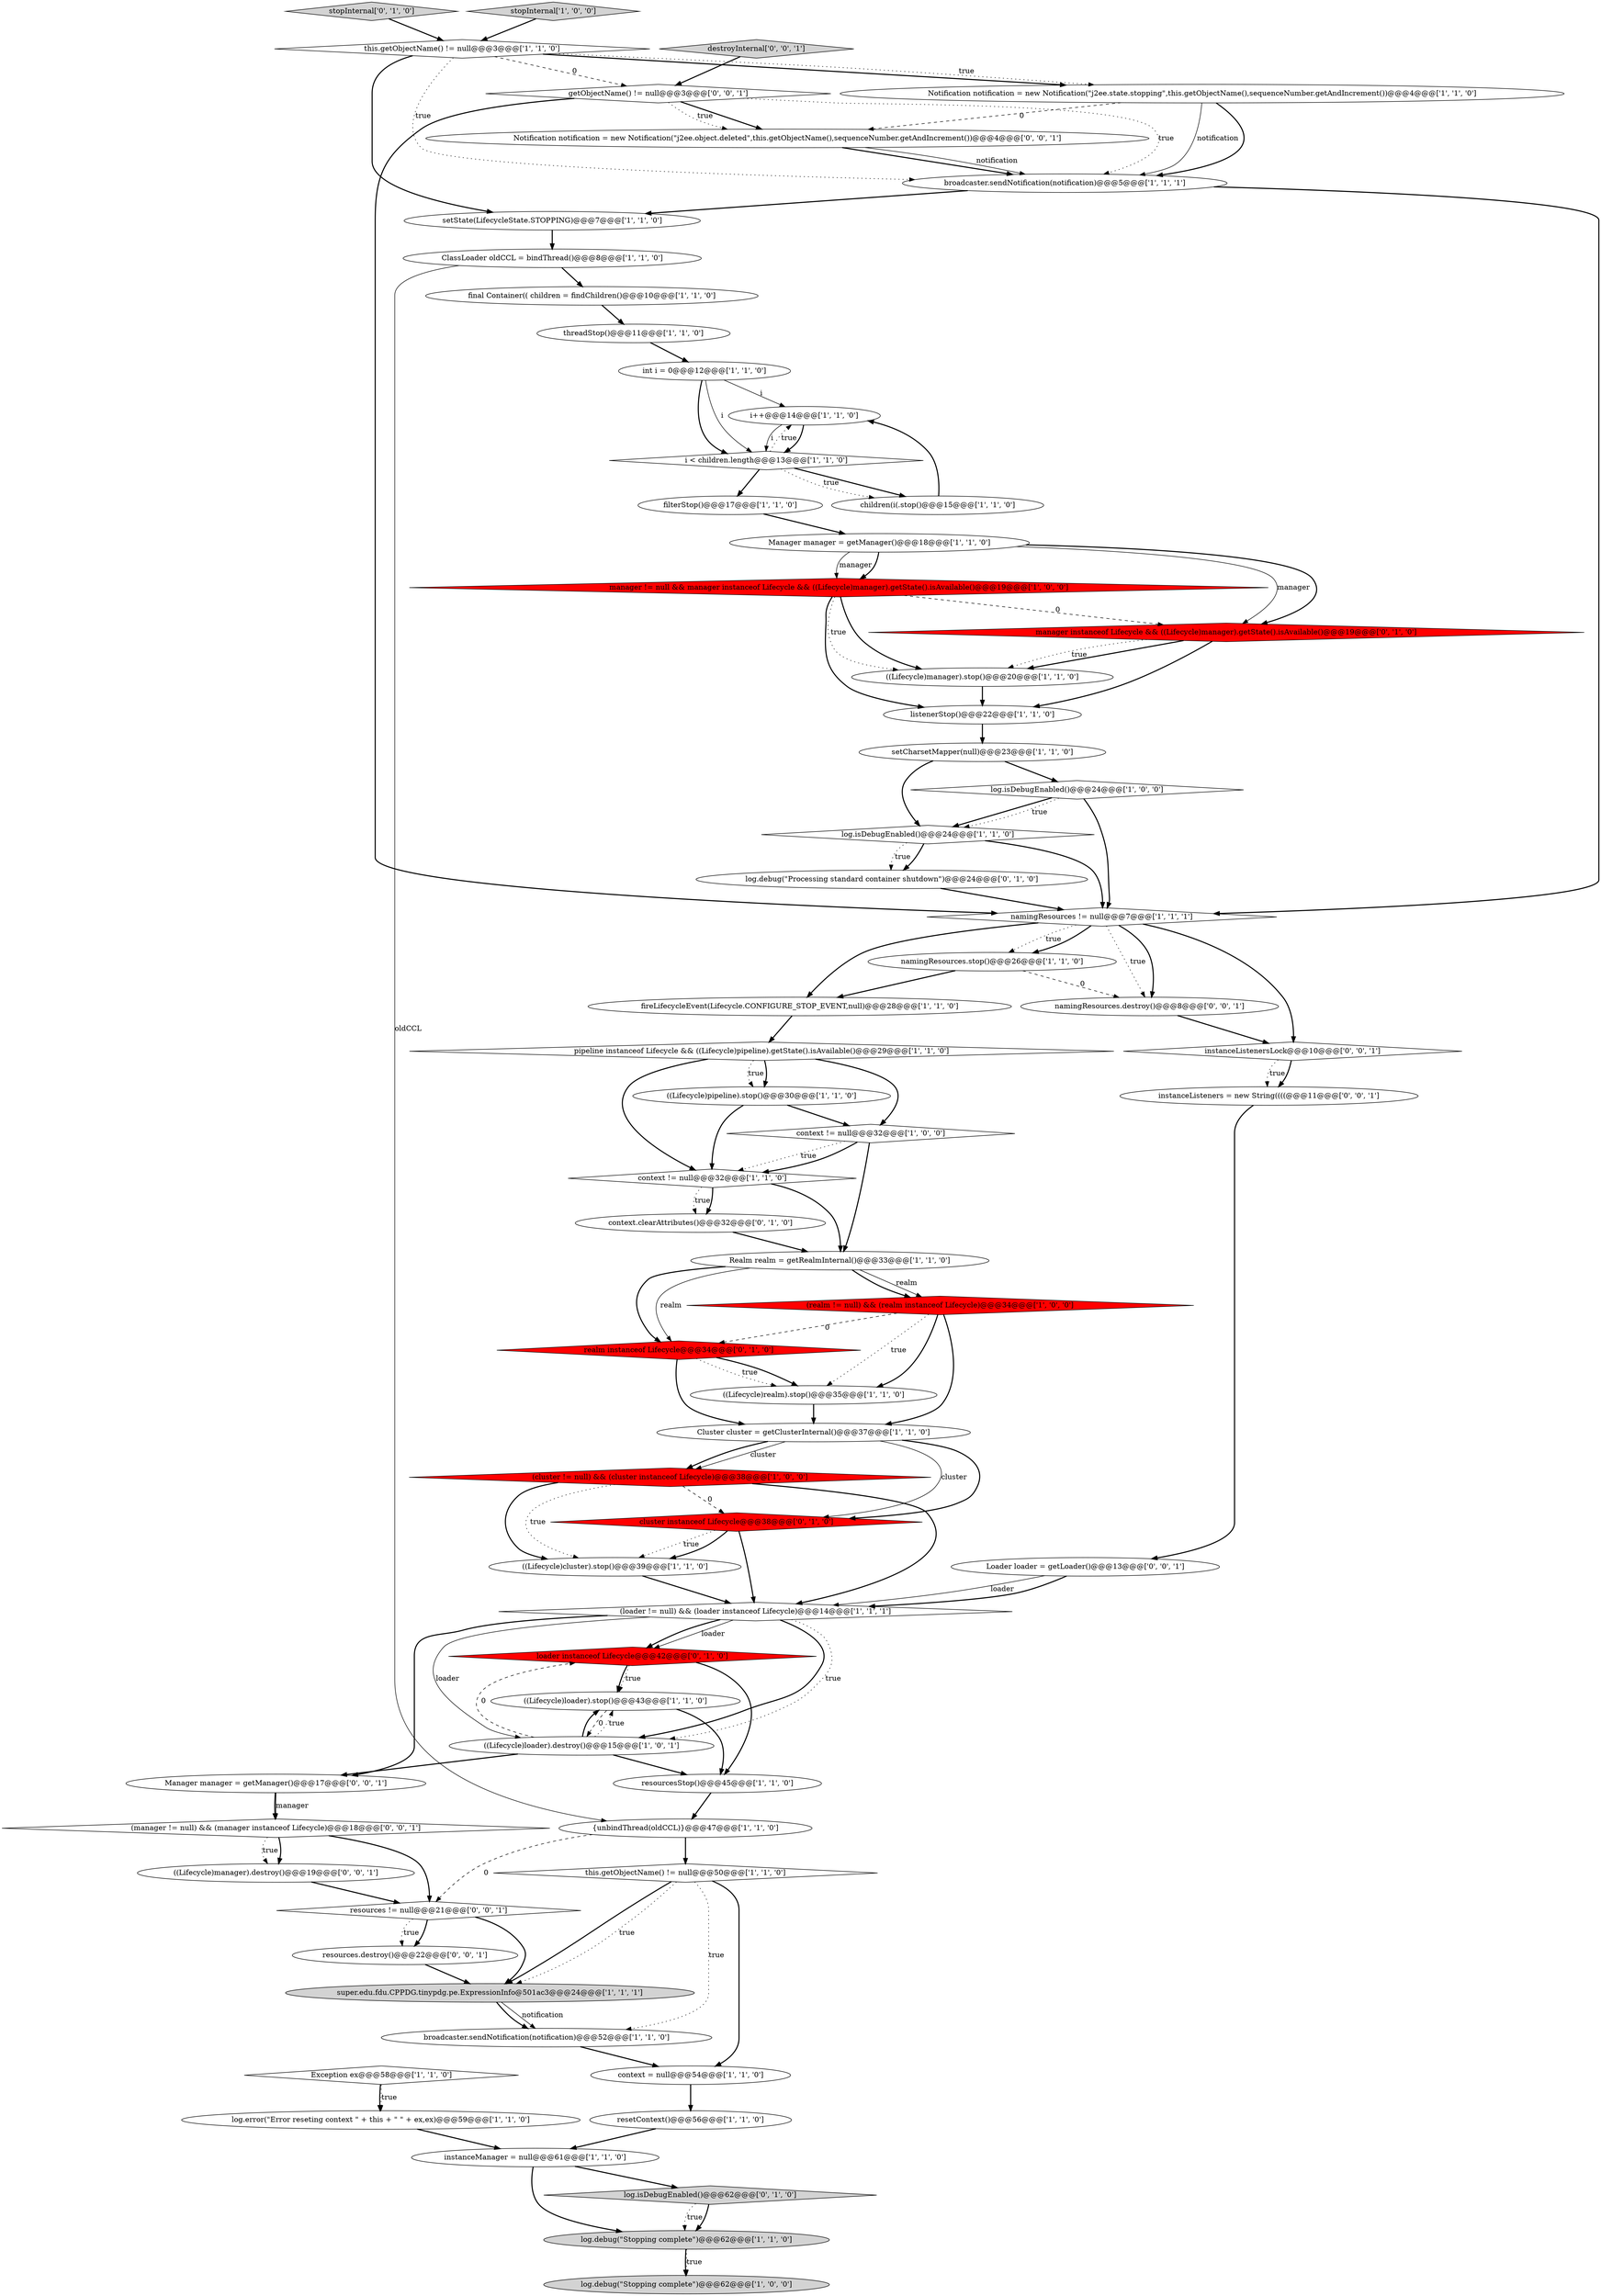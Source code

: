 digraph {
47 [style = filled, label = "this.getObjectName() != null@@@50@@@['1', '1', '0']", fillcolor = white, shape = diamond image = "AAA0AAABBB1BBB"];
0 [style = filled, label = "setState(LifecycleState.STOPPING)@@@7@@@['1', '1', '0']", fillcolor = white, shape = ellipse image = "AAA0AAABBB1BBB"];
37 [style = filled, label = "Manager manager = getManager()@@@18@@@['1', '1', '0']", fillcolor = white, shape = ellipse image = "AAA0AAABBB1BBB"];
13 [style = filled, label = "filterStop()@@@17@@@['1', '1', '0']", fillcolor = white, shape = ellipse image = "AAA0AAABBB1BBB"];
39 [style = filled, label = "i++@@@14@@@['1', '1', '0']", fillcolor = white, shape = ellipse image = "AAA0AAABBB1BBB"];
42 [style = filled, label = "(loader != null) && (loader instanceof Lifecycle)@@@14@@@['1', '1', '1']", fillcolor = white, shape = diamond image = "AAA0AAABBB1BBB"];
10 [style = filled, label = "instanceManager = null@@@61@@@['1', '1', '0']", fillcolor = white, shape = ellipse image = "AAA0AAABBB1BBB"];
18 [style = filled, label = "{unbindThread(oldCCL)}@@@47@@@['1', '1', '0']", fillcolor = white, shape = ellipse image = "AAA0AAABBB1BBB"];
62 [style = filled, label = "getObjectName() != null@@@3@@@['0', '0', '1']", fillcolor = white, shape = diamond image = "AAA0AAABBB3BBB"];
31 [style = filled, label = "ClassLoader oldCCL = bindThread()@@@8@@@['1', '1', '0']", fillcolor = white, shape = ellipse image = "AAA0AAABBB1BBB"];
4 [style = filled, label = "broadcaster.sendNotification(notification)@@@5@@@['1', '1', '1']", fillcolor = white, shape = ellipse image = "AAA0AAABBB1BBB"];
22 [style = filled, label = "log.debug(\"Stopping complete\")@@@62@@@['1', '0', '0']", fillcolor = lightgray, shape = ellipse image = "AAA0AAABBB1BBB"];
25 [style = filled, label = "log.isDebugEnabled()@@@24@@@['1', '1', '0']", fillcolor = white, shape = diamond image = "AAA0AAABBB1BBB"];
20 [style = filled, label = "((Lifecycle)realm).stop()@@@35@@@['1', '1', '0']", fillcolor = white, shape = ellipse image = "AAA0AAABBB1BBB"];
6 [style = filled, label = "namingResources.stop()@@@26@@@['1', '1', '0']", fillcolor = white, shape = ellipse image = "AAA0AAABBB1BBB"];
14 [style = filled, label = "broadcaster.sendNotification(notification)@@@52@@@['1', '1', '0']", fillcolor = white, shape = ellipse image = "AAA0AAABBB1BBB"];
29 [style = filled, label = "this.getObjectName() != null@@@3@@@['1', '1', '0']", fillcolor = white, shape = diamond image = "AAA0AAABBB1BBB"];
48 [style = filled, label = "log.debug(\"Processing standard container shutdown\")@@@24@@@['0', '1', '0']", fillcolor = white, shape = ellipse image = "AAA0AAABBB2BBB"];
9 [style = filled, label = "threadStop()@@@11@@@['1', '1', '0']", fillcolor = white, shape = ellipse image = "AAA0AAABBB1BBB"];
43 [style = filled, label = "listenerStop()@@@22@@@['1', '1', '0']", fillcolor = white, shape = ellipse image = "AAA0AAABBB1BBB"];
61 [style = filled, label = "(manager != null) && (manager instanceof Lifecycle)@@@18@@@['0', '0', '1']", fillcolor = white, shape = diamond image = "AAA0AAABBB3BBB"];
54 [style = filled, label = "loader instanceof Lifecycle@@@42@@@['0', '1', '0']", fillcolor = red, shape = diamond image = "AAA1AAABBB2BBB"];
55 [style = filled, label = "stopInternal['0', '1', '0']", fillcolor = lightgray, shape = diamond image = "AAA0AAABBB2BBB"];
26 [style = filled, label = "setCharsetMapper(null)@@@23@@@['1', '1', '0']", fillcolor = white, shape = ellipse image = "AAA0AAABBB1BBB"];
58 [style = filled, label = "instanceListenersLock@@@10@@@['0', '0', '1']", fillcolor = white, shape = diamond image = "AAA0AAABBB3BBB"];
32 [style = filled, label = "context = null@@@54@@@['1', '1', '0']", fillcolor = white, shape = ellipse image = "AAA0AAABBB1BBB"];
64 [style = filled, label = "((Lifecycle)manager).destroy()@@@19@@@['0', '0', '1']", fillcolor = white, shape = ellipse image = "AAA0AAABBB3BBB"];
67 [style = filled, label = "Notification notification = new Notification(\"j2ee.object.deleted\",this.getObjectName(),sequenceNumber.getAndIncrement())@@@4@@@['0', '0', '1']", fillcolor = white, shape = ellipse image = "AAA0AAABBB3BBB"];
40 [style = filled, label = "i < children.length@@@13@@@['1', '1', '0']", fillcolor = white, shape = diamond image = "AAA0AAABBB1BBB"];
21 [style = filled, label = "log.isDebugEnabled()@@@24@@@['1', '0', '0']", fillcolor = white, shape = diamond image = "AAA0AAABBB1BBB"];
19 [style = filled, label = "((Lifecycle)pipeline).stop()@@@30@@@['1', '1', '0']", fillcolor = white, shape = ellipse image = "AAA0AAABBB1BBB"];
15 [style = filled, label = "Notification notification = new Notification(\"j2ee.state.stopping\",this.getObjectName(),sequenceNumber.getAndIncrement())@@@4@@@['1', '1', '0']", fillcolor = white, shape = ellipse image = "AAA0AAABBB1BBB"];
59 [style = filled, label = "namingResources.destroy()@@@8@@@['0', '0', '1']", fillcolor = white, shape = ellipse image = "AAA0AAABBB3BBB"];
23 [style = filled, label = "manager != null && manager instanceof Lifecycle && ((Lifecycle)manager).getState().isAvailable()@@@19@@@['1', '0', '0']", fillcolor = red, shape = diamond image = "AAA1AAABBB1BBB"];
38 [style = filled, label = "Cluster cluster = getClusterInternal()@@@37@@@['1', '1', '0']", fillcolor = white, shape = ellipse image = "AAA0AAABBB1BBB"];
33 [style = filled, label = "log.debug(\"Stopping complete\")@@@62@@@['1', '1', '0']", fillcolor = lightgray, shape = ellipse image = "AAA0AAABBB1BBB"];
3 [style = filled, label = "((Lifecycle)loader).destroy()@@@15@@@['1', '0', '1']", fillcolor = white, shape = ellipse image = "AAA0AAABBB1BBB"];
35 [style = filled, label = "final Container(( children = findChildren()@@@10@@@['1', '1', '0']", fillcolor = white, shape = ellipse image = "AAA0AAABBB1BBB"];
12 [style = filled, label = "context != null@@@32@@@['1', '0', '0']", fillcolor = white, shape = diamond image = "AAA0AAABBB1BBB"];
41 [style = filled, label = "pipeline instanceof Lifecycle && ((Lifecycle)pipeline).getState().isAvailable()@@@29@@@['1', '1', '0']", fillcolor = white, shape = diamond image = "AAA0AAABBB1BBB"];
53 [style = filled, label = "cluster instanceof Lifecycle@@@38@@@['0', '1', '0']", fillcolor = red, shape = diamond image = "AAA1AAABBB2BBB"];
27 [style = filled, label = "fireLifecycleEvent(Lifecycle.CONFIGURE_STOP_EVENT,null)@@@28@@@['1', '1', '0']", fillcolor = white, shape = ellipse image = "AAA0AAABBB1BBB"];
63 [style = filled, label = "instanceListeners = new String((((@@@11@@@['0', '0', '1']", fillcolor = white, shape = ellipse image = "AAA0AAABBB3BBB"];
1 [style = filled, label = "((Lifecycle)manager).stop()@@@20@@@['1', '1', '0']", fillcolor = white, shape = ellipse image = "AAA0AAABBB1BBB"];
16 [style = filled, label = "(cluster != null) && (cluster instanceof Lifecycle)@@@38@@@['1', '0', '0']", fillcolor = red, shape = diamond image = "AAA1AAABBB1BBB"];
34 [style = filled, label = "context != null@@@32@@@['1', '1', '0']", fillcolor = white, shape = diamond image = "AAA0AAABBB1BBB"];
24 [style = filled, label = "super.edu.fdu.CPPDG.tinypdg.pe.ExpressionInfo@501ac3@@@24@@@['1', '1', '1']", fillcolor = lightgray, shape = ellipse image = "AAA0AAABBB1BBB"];
56 [style = filled, label = "resources != null@@@21@@@['0', '0', '1']", fillcolor = white, shape = diamond image = "AAA0AAABBB3BBB"];
8 [style = filled, label = "Exception ex@@@58@@@['1', '1', '0']", fillcolor = white, shape = diamond image = "AAA0AAABBB1BBB"];
66 [style = filled, label = "resources.destroy()@@@22@@@['0', '0', '1']", fillcolor = white, shape = ellipse image = "AAA0AAABBB3BBB"];
30 [style = filled, label = "((Lifecycle)cluster).stop()@@@39@@@['1', '1', '0']", fillcolor = white, shape = ellipse image = "AAA0AAABBB1BBB"];
11 [style = filled, label = "stopInternal['1', '0', '0']", fillcolor = lightgray, shape = diamond image = "AAA0AAABBB1BBB"];
36 [style = filled, label = "resourcesStop()@@@45@@@['1', '1', '0']", fillcolor = white, shape = ellipse image = "AAA0AAABBB1BBB"];
51 [style = filled, label = "context.clearAttributes()@@@32@@@['0', '1', '0']", fillcolor = white, shape = ellipse image = "AAA0AAABBB2BBB"];
49 [style = filled, label = "log.isDebugEnabled()@@@62@@@['0', '1', '0']", fillcolor = lightgray, shape = diamond image = "AAA0AAABBB2BBB"];
57 [style = filled, label = "Loader loader = getLoader()@@@13@@@['0', '0', '1']", fillcolor = white, shape = ellipse image = "AAA0AAABBB3BBB"];
60 [style = filled, label = "destroyInternal['0', '0', '1']", fillcolor = lightgray, shape = diamond image = "AAA0AAABBB3BBB"];
7 [style = filled, label = "((Lifecycle)loader).stop()@@@43@@@['1', '1', '0']", fillcolor = white, shape = ellipse image = "AAA0AAABBB1BBB"];
52 [style = filled, label = "manager instanceof Lifecycle && ((Lifecycle)manager).getState().isAvailable()@@@19@@@['0', '1', '0']", fillcolor = red, shape = diamond image = "AAA1AAABBB2BBB"];
45 [style = filled, label = "log.error(\"Error reseting context \" + this + \" \" + ex,ex)@@@59@@@['1', '1', '0']", fillcolor = white, shape = ellipse image = "AAA0AAABBB1BBB"];
28 [style = filled, label = "int i = 0@@@12@@@['1', '1', '0']", fillcolor = white, shape = ellipse image = "AAA0AAABBB1BBB"];
44 [style = filled, label = "Realm realm = getRealmInternal()@@@33@@@['1', '1', '0']", fillcolor = white, shape = ellipse image = "AAA0AAABBB1BBB"];
2 [style = filled, label = "children(i(.stop()@@@15@@@['1', '1', '0']", fillcolor = white, shape = ellipse image = "AAA0AAABBB1BBB"];
65 [style = filled, label = "Manager manager = getManager()@@@17@@@['0', '0', '1']", fillcolor = white, shape = ellipse image = "AAA0AAABBB3BBB"];
17 [style = filled, label = "(realm != null) && (realm instanceof Lifecycle)@@@34@@@['1', '0', '0']", fillcolor = red, shape = diamond image = "AAA1AAABBB1BBB"];
50 [style = filled, label = "realm instanceof Lifecycle@@@34@@@['0', '1', '0']", fillcolor = red, shape = diamond image = "AAA1AAABBB2BBB"];
46 [style = filled, label = "resetContext()@@@56@@@['1', '1', '0']", fillcolor = white, shape = ellipse image = "AAA0AAABBB1BBB"];
5 [style = filled, label = "namingResources != null@@@7@@@['1', '1', '1']", fillcolor = white, shape = diamond image = "AAA0AAABBB1BBB"];
52->1 [style = bold, label=""];
40->2 [style = bold, label=""];
40->39 [style = dotted, label="true"];
29->15 [style = bold, label=""];
12->44 [style = bold, label=""];
41->19 [style = bold, label=""];
61->56 [style = bold, label=""];
17->50 [style = dashed, label="0"];
29->0 [style = bold, label=""];
42->54 [style = solid, label="loader"];
54->7 [style = dotted, label="true"];
11->29 [style = bold, label=""];
24->14 [style = solid, label="notification"];
43->26 [style = bold, label=""];
59->58 [style = bold, label=""];
3->65 [style = bold, label=""];
25->48 [style = bold, label=""];
37->52 [style = solid, label="manager"];
58->63 [style = dotted, label="true"];
40->13 [style = bold, label=""];
61->64 [style = bold, label=""];
62->67 [style = bold, label=""];
17->38 [style = bold, label=""];
23->52 [style = dashed, label="0"];
31->18 [style = solid, label="oldCCL"];
3->36 [style = bold, label=""];
31->35 [style = bold, label=""];
67->4 [style = bold, label=""];
36->18 [style = bold, label=""];
44->17 [style = solid, label="realm"];
34->51 [style = dotted, label="true"];
42->3 [style = bold, label=""];
16->42 [style = bold, label=""];
61->64 [style = dotted, label="true"];
45->10 [style = bold, label=""];
12->34 [style = dotted, label="true"];
17->20 [style = bold, label=""];
17->20 [style = dotted, label="true"];
42->3 [style = dotted, label="true"];
3->54 [style = dashed, label="0"];
19->34 [style = bold, label=""];
3->7 [style = dotted, label="true"];
55->29 [style = bold, label=""];
19->12 [style = bold, label=""];
53->30 [style = dotted, label="true"];
38->16 [style = solid, label="cluster"];
62->5 [style = bold, label=""];
30->42 [style = bold, label=""];
60->62 [style = bold, label=""];
51->44 [style = bold, label=""];
5->6 [style = dotted, label="true"];
25->48 [style = dotted, label="true"];
38->53 [style = bold, label=""];
44->50 [style = bold, label=""];
53->30 [style = bold, label=""];
40->2 [style = dotted, label="true"];
21->25 [style = bold, label=""];
20->38 [style = bold, label=""];
67->4 [style = solid, label="notification"];
44->17 [style = bold, label=""];
4->0 [style = bold, label=""];
2->39 [style = bold, label=""];
58->63 [style = bold, label=""];
13->37 [style = bold, label=""];
6->59 [style = dashed, label="0"];
23->1 [style = dotted, label="true"];
5->59 [style = dotted, label="true"];
5->6 [style = bold, label=""];
66->24 [style = bold, label=""];
3->7 [style = bold, label=""];
62->67 [style = dotted, label="true"];
38->53 [style = solid, label="cluster"];
48->5 [style = bold, label=""];
65->61 [style = bold, label=""];
10->49 [style = bold, label=""];
0->31 [style = bold, label=""];
57->42 [style = solid, label="loader"];
29->4 [style = dotted, label="true"];
54->7 [style = bold, label=""];
32->46 [style = bold, label=""];
5->59 [style = bold, label=""];
18->47 [style = bold, label=""];
28->39 [style = solid, label="i"];
35->9 [style = bold, label=""];
23->43 [style = bold, label=""];
38->16 [style = bold, label=""];
46->10 [style = bold, label=""];
53->42 [style = bold, label=""];
63->57 [style = bold, label=""];
65->61 [style = solid, label="manager"];
37->23 [style = solid, label="manager"];
56->24 [style = bold, label=""];
42->65 [style = bold, label=""];
56->66 [style = bold, label=""];
16->53 [style = dashed, label="0"];
15->4 [style = solid, label="notification"];
26->21 [style = bold, label=""];
9->28 [style = bold, label=""];
21->25 [style = dotted, label="true"];
34->51 [style = bold, label=""];
21->5 [style = bold, label=""];
6->27 [style = bold, label=""];
52->43 [style = bold, label=""];
15->67 [style = dashed, label="0"];
47->32 [style = bold, label=""];
54->36 [style = bold, label=""];
47->24 [style = bold, label=""];
39->40 [style = bold, label=""];
8->45 [style = bold, label=""];
49->33 [style = dotted, label="true"];
16->30 [style = bold, label=""];
34->44 [style = bold, label=""];
25->5 [style = bold, label=""];
37->52 [style = bold, label=""];
10->33 [style = bold, label=""];
41->12 [style = bold, label=""];
5->58 [style = bold, label=""];
42->3 [style = solid, label="loader"];
14->32 [style = bold, label=""];
4->5 [style = bold, label=""];
41->19 [style = dotted, label="true"];
41->34 [style = bold, label=""];
39->40 [style = solid, label="i"];
7->36 [style = bold, label=""];
33->22 [style = bold, label=""];
50->20 [style = dotted, label="true"];
57->42 [style = bold, label=""];
18->56 [style = dashed, label="0"];
28->40 [style = bold, label=""];
62->4 [style = dotted, label="true"];
8->45 [style = dotted, label="true"];
52->1 [style = dotted, label="true"];
16->30 [style = dotted, label="true"];
1->43 [style = bold, label=""];
26->25 [style = bold, label=""];
50->20 [style = bold, label=""];
29->62 [style = dashed, label="0"];
12->34 [style = bold, label=""];
56->66 [style = dotted, label="true"];
29->15 [style = dotted, label="true"];
37->23 [style = bold, label=""];
24->14 [style = bold, label=""];
64->56 [style = bold, label=""];
50->38 [style = bold, label=""];
27->41 [style = bold, label=""];
49->33 [style = bold, label=""];
47->14 [style = dotted, label="true"];
15->4 [style = bold, label=""];
23->1 [style = bold, label=""];
7->3 [style = dashed, label="0"];
28->40 [style = solid, label="i"];
5->27 [style = bold, label=""];
42->54 [style = bold, label=""];
33->22 [style = dotted, label="true"];
47->24 [style = dotted, label="true"];
44->50 [style = solid, label="realm"];
}
